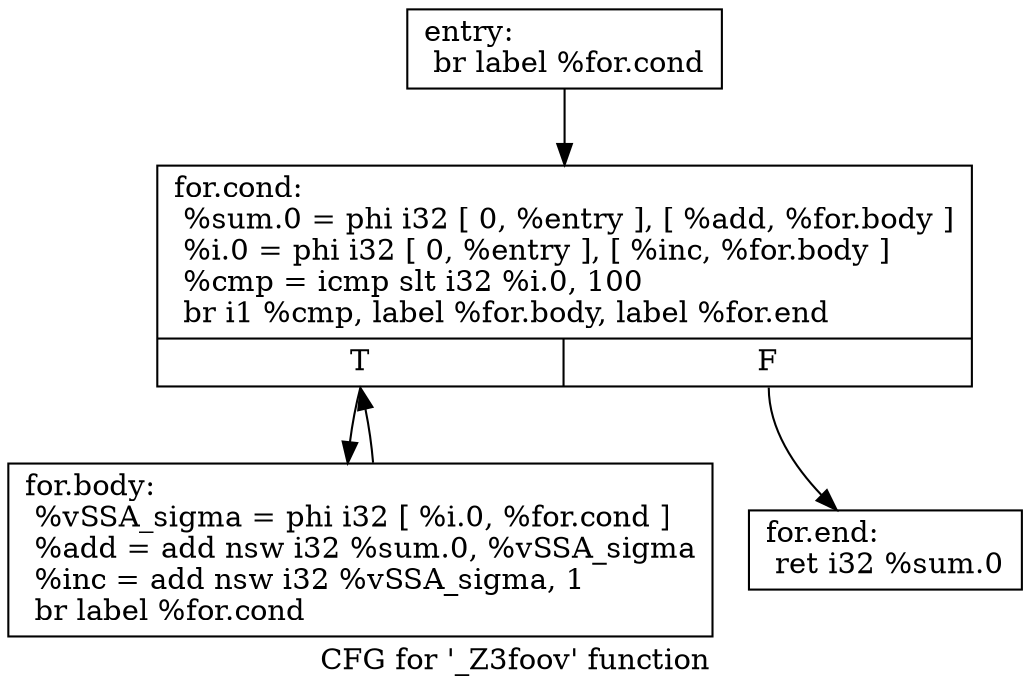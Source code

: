 digraph "CFG for '_Z3foov' function" {
	label="CFG for '_Z3foov' function";

	Node0x7f9bbe42a090 [shape=record,label="{entry:\l  br label %for.cond\l}"];
	Node0x7f9bbe42a090 -> Node0x7f9bbe42a210;
	Node0x7f9bbe42a210 [shape=record,label="{for.cond:                                         \l  %sum.0 = phi i32 [ 0, %entry ], [ %add, %for.body ]\l  %i.0 = phi i32 [ 0, %entry ], [ %inc, %for.body ]\l  %cmp = icmp slt i32 %i.0, 100\l  br i1 %cmp, label %for.body, label %for.end\l|{<s0>T|<s1>F}}"];
	Node0x7f9bbe42a210:s0 -> Node0x7f9bbe42a340;
	Node0x7f9bbe42a210:s1 -> Node0x7f9bbe42a6d0;
	Node0x7f9bbe42a340 [shape=record,label="{for.body:                                         \l  %vSSA_sigma = phi i32 [ %i.0, %for.cond ]\l  %add = add nsw i32 %sum.0, %vSSA_sigma\l  %inc = add nsw i32 %vSSA_sigma, 1\l  br label %for.cond\l}"];
	Node0x7f9bbe42a340 -> Node0x7f9bbe42a210;
	Node0x7f9bbe42a6d0 [shape=record,label="{for.end:                                          \l  ret i32 %sum.0\l}"];
}
